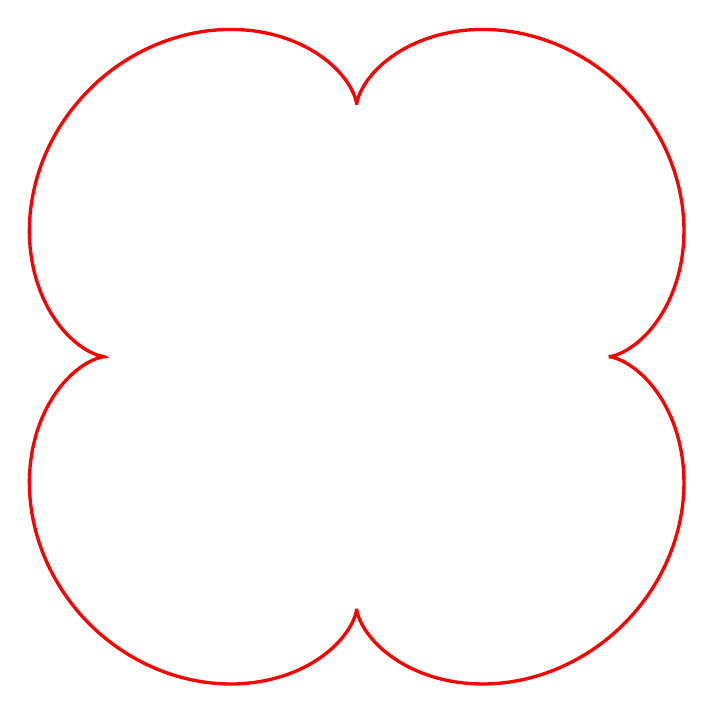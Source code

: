 ﻿% https://tex.stackexchange.com/questions/584931/
% Answer by 'gernot'
\begin{tikzpicture}[scale=1.6]

\newcommand*{\angA}{30}
\newcommand*{\rA}{2.0}
\newcommand*{\rB}{0.5}

% define the equations for P(x,y)
\pgfmathsetmacro{\epicycloidX}%
{((\rA+\rB)*cos(\angA))-(\rB*cos((\rA+\rB)/(\rB)*\angA))}
\pgfmathsetmacro{\epicycloidY}%
{((\rA+\rB)*sin(\angA))-(\rB*sin((\rA+\rB)/(\rB)*\angA))}
              % show the angle phi

\draw[red,very thick,domain=0:2*pi,smooth, samples=200]
plot[smooth]
(
{((\rA+\rB)*cos(\x r))-(\rB*cos(\x*((\rA+\rB)/\rB) r))},
{((\rA+\rB)*sin(\x r))-(\rB*sin(\x*((\rA+\rB)/\rB) r))}
);

\end{tikzpicture}